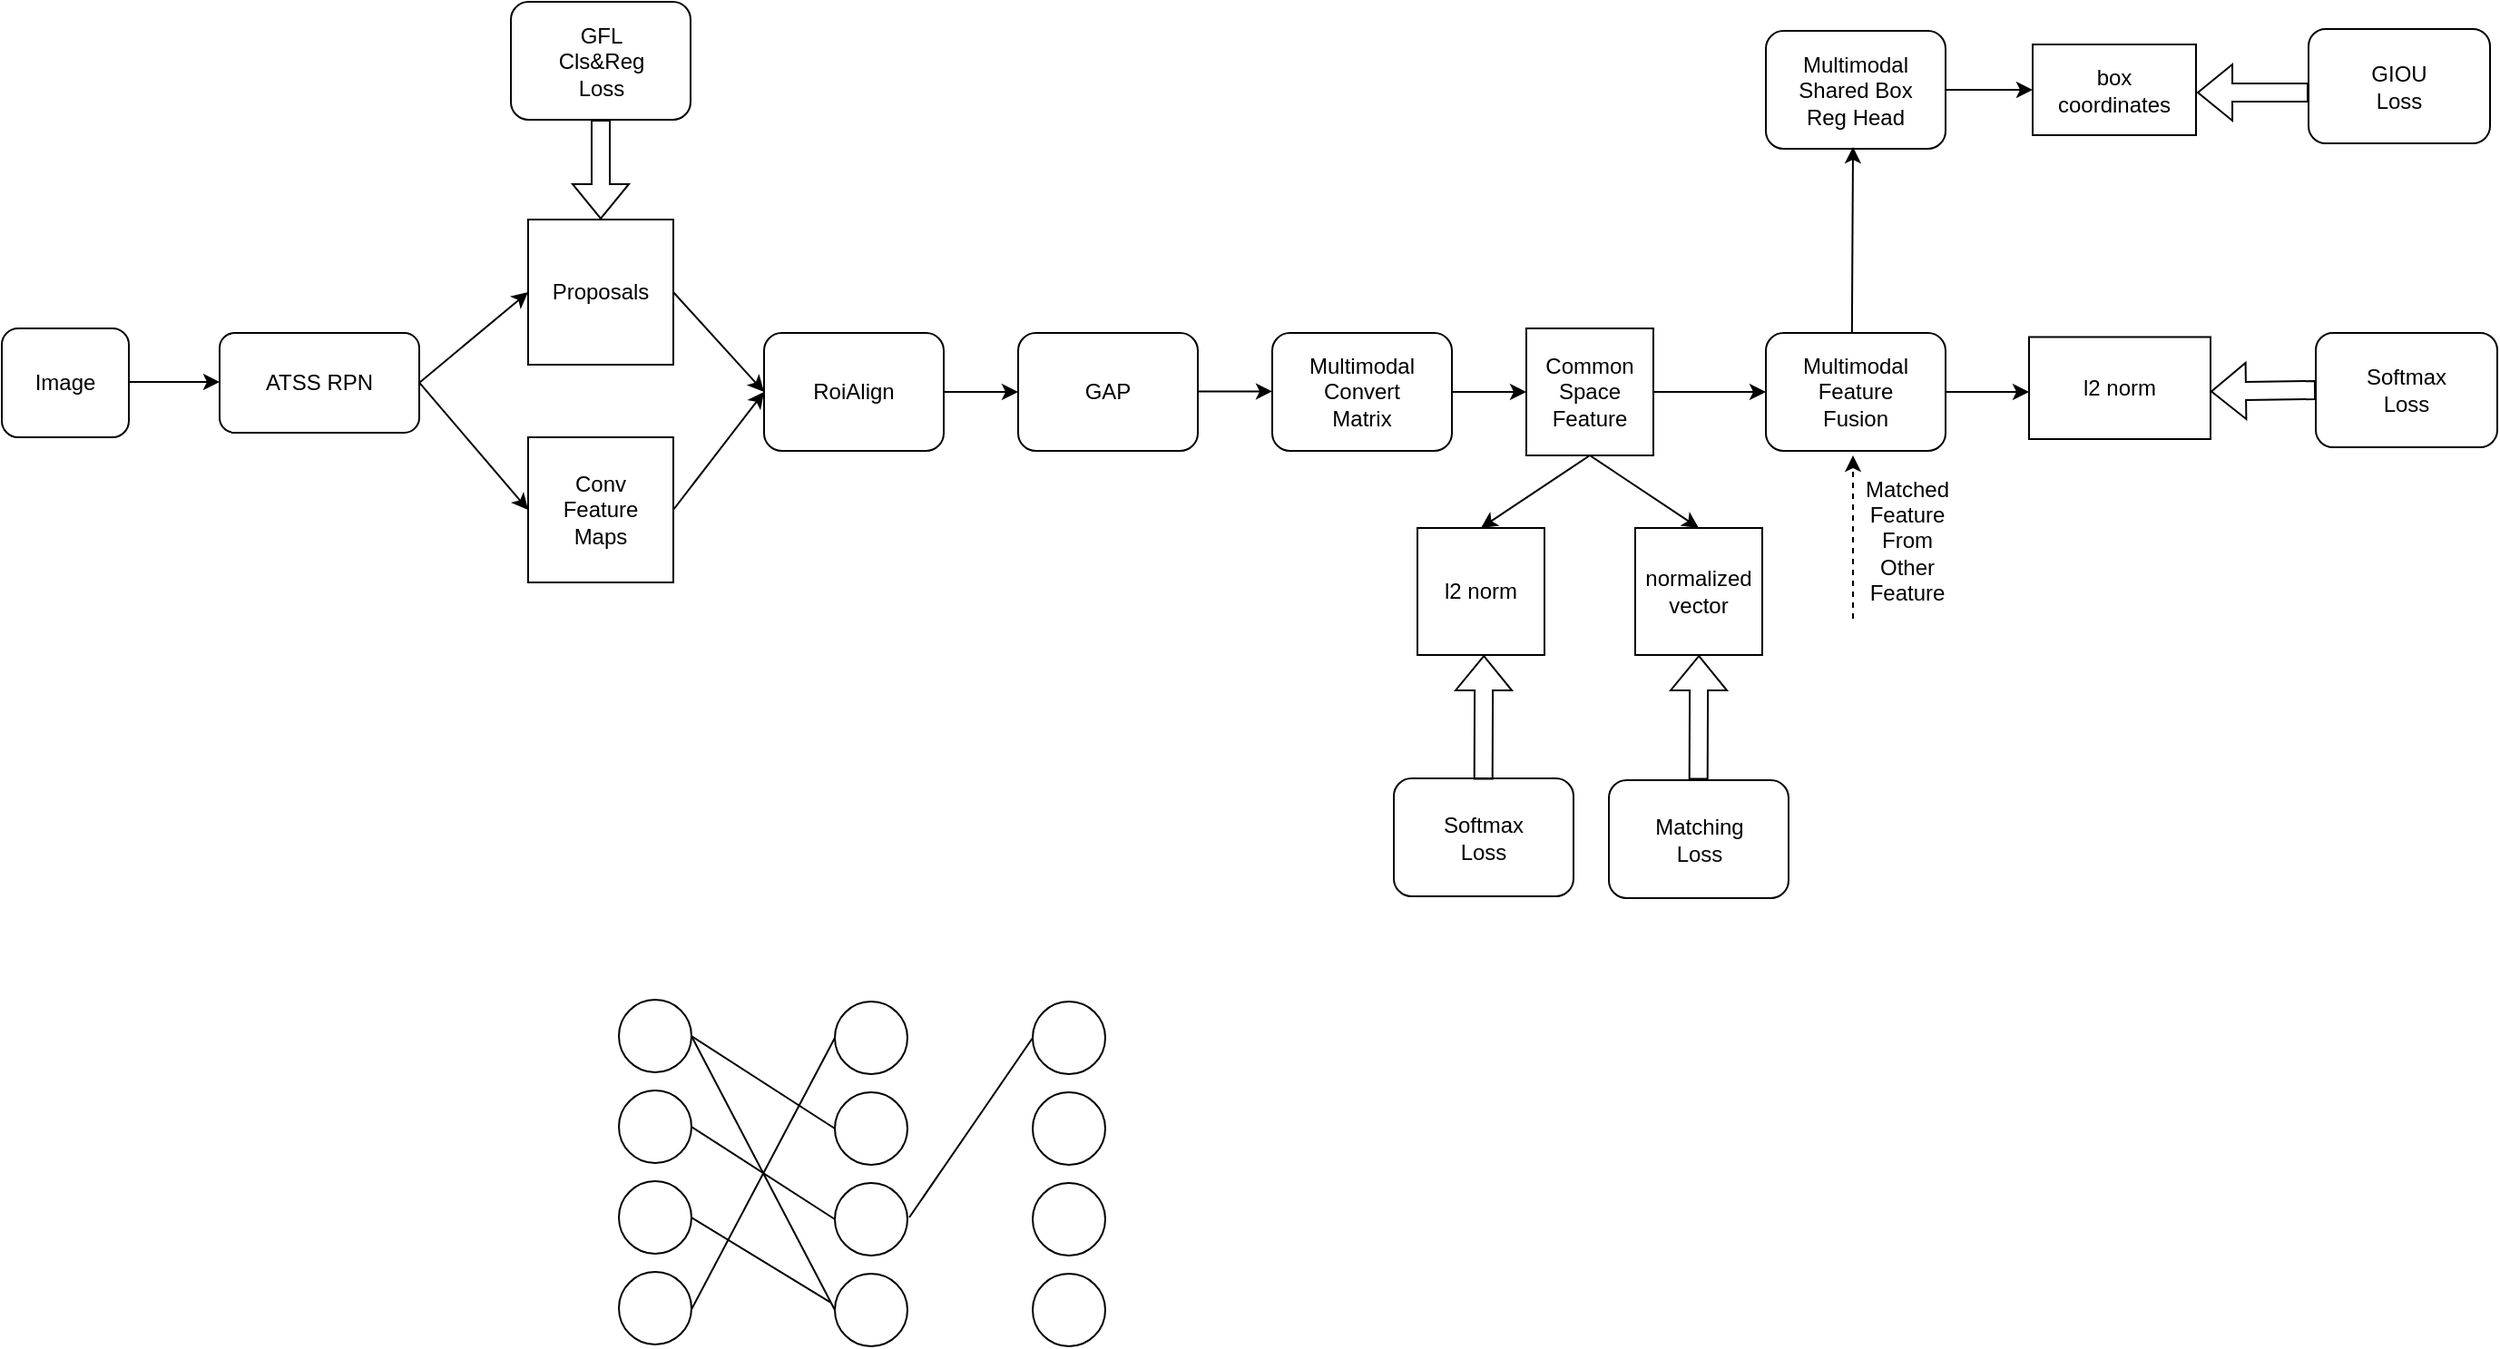 <mxfile version="23.1.1" type="github">
  <diagram name="第 1 页" id="wcXFdS2mSCeuYjx8Xm_4">
    <mxGraphModel dx="519" dy="322" grid="1" gridSize="10" guides="1" tooltips="1" connect="1" arrows="1" fold="1" page="1" pageScale="1" pageWidth="827" pageHeight="1169" math="0" shadow="0">
      <root>
        <mxCell id="0" />
        <mxCell id="1" parent="0" />
        <mxCell id="dMKvnlfOrxEBAoyZr1T4-1" value="Image" style="rounded=1;whiteSpace=wrap;html=1;" vertex="1" parent="1">
          <mxGeometry x="60" y="350" width="70" height="60" as="geometry" />
        </mxCell>
        <mxCell id="dMKvnlfOrxEBAoyZr1T4-2" value="" style="endArrow=classic;html=1;rounded=0;" edge="1" parent="1">
          <mxGeometry width="50" height="50" relative="1" as="geometry">
            <mxPoint x="130" y="379.5" as="sourcePoint" />
            <mxPoint x="180" y="379.5" as="targetPoint" />
          </mxGeometry>
        </mxCell>
        <mxCell id="dMKvnlfOrxEBAoyZr1T4-3" value="ATSS RPN" style="rounded=1;whiteSpace=wrap;html=1;" vertex="1" parent="1">
          <mxGeometry x="180" y="352.5" width="110" height="55" as="geometry" />
        </mxCell>
        <mxCell id="dMKvnlfOrxEBAoyZr1T4-5" value="" style="endArrow=classic;html=1;rounded=0;entryX=0;entryY=0.5;entryDx=0;entryDy=0;" edge="1" parent="1" target="dMKvnlfOrxEBAoyZr1T4-8">
          <mxGeometry width="50" height="50" relative="1" as="geometry">
            <mxPoint x="290" y="379.8" as="sourcePoint" />
            <mxPoint x="340" y="379.8" as="targetPoint" />
          </mxGeometry>
        </mxCell>
        <mxCell id="dMKvnlfOrxEBAoyZr1T4-20" style="edgeStyle=orthogonalEdgeStyle;rounded=0;orthogonalLoop=1;jettySize=auto;html=1;exitX=1;exitY=0.5;exitDx=0;exitDy=0;entryX=0;entryY=0.5;entryDx=0;entryDy=0;" edge="1" parent="1" source="dMKvnlfOrxEBAoyZr1T4-7" target="dMKvnlfOrxEBAoyZr1T4-19">
          <mxGeometry relative="1" as="geometry" />
        </mxCell>
        <mxCell id="dMKvnlfOrxEBAoyZr1T4-7" value="RoiAlign" style="rounded=1;whiteSpace=wrap;html=1;" vertex="1" parent="1">
          <mxGeometry x="480" y="352.5" width="99" height="65" as="geometry" />
        </mxCell>
        <mxCell id="dMKvnlfOrxEBAoyZr1T4-8" value="Conv &lt;br&gt;Feature&lt;br&gt;Maps" style="whiteSpace=wrap;html=1;aspect=fixed;" vertex="1" parent="1">
          <mxGeometry x="350" y="410" width="80" height="80" as="geometry" />
        </mxCell>
        <mxCell id="dMKvnlfOrxEBAoyZr1T4-9" value="Proposals" style="whiteSpace=wrap;html=1;aspect=fixed;" vertex="1" parent="1">
          <mxGeometry x="350" y="290" width="80" height="80" as="geometry" />
        </mxCell>
        <mxCell id="dMKvnlfOrxEBAoyZr1T4-10" value="" style="endArrow=classic;html=1;rounded=0;entryX=0;entryY=0.5;entryDx=0;entryDy=0;exitX=1;exitY=0.5;exitDx=0;exitDy=0;" edge="1" parent="1" source="dMKvnlfOrxEBAoyZr1T4-3" target="dMKvnlfOrxEBAoyZr1T4-9">
          <mxGeometry width="50" height="50" relative="1" as="geometry">
            <mxPoint x="300" y="389.8" as="sourcePoint" />
            <mxPoint x="360" y="460" as="targetPoint" />
          </mxGeometry>
        </mxCell>
        <mxCell id="dMKvnlfOrxEBAoyZr1T4-12" value="" style="endArrow=classic;html=1;rounded=0;entryX=0;entryY=0.5;entryDx=0;entryDy=0;exitX=1;exitY=0.5;exitDx=0;exitDy=0;" edge="1" parent="1" source="dMKvnlfOrxEBAoyZr1T4-9" target="dMKvnlfOrxEBAoyZr1T4-7">
          <mxGeometry width="50" height="50" relative="1" as="geometry">
            <mxPoint x="300" y="390" as="sourcePoint" />
            <mxPoint x="360" y="340" as="targetPoint" />
          </mxGeometry>
        </mxCell>
        <mxCell id="dMKvnlfOrxEBAoyZr1T4-13" value="" style="endArrow=classic;html=1;rounded=0;entryX=0;entryY=0.5;entryDx=0;entryDy=0;exitX=1;exitY=0.5;exitDx=0;exitDy=0;" edge="1" parent="1" source="dMKvnlfOrxEBAoyZr1T4-8" target="dMKvnlfOrxEBAoyZr1T4-7">
          <mxGeometry width="50" height="50" relative="1" as="geometry">
            <mxPoint x="440" y="340" as="sourcePoint" />
            <mxPoint x="487" y="396" as="targetPoint" />
          </mxGeometry>
        </mxCell>
        <mxCell id="dMKvnlfOrxEBAoyZr1T4-14" value="GFL&lt;br&gt;Cls&amp;amp;Reg&lt;br&gt;Loss" style="rounded=1;whiteSpace=wrap;html=1;" vertex="1" parent="1">
          <mxGeometry x="340.5" y="170" width="99" height="65" as="geometry" />
        </mxCell>
        <mxCell id="dMKvnlfOrxEBAoyZr1T4-15" value="" style="shape=flexArrow;endArrow=classic;html=1;rounded=0;entryX=0.5;entryY=0;entryDx=0;entryDy=0;exitX=0.5;exitY=1;exitDx=0;exitDy=0;" edge="1" parent="1" source="dMKvnlfOrxEBAoyZr1T4-14" target="dMKvnlfOrxEBAoyZr1T4-9">
          <mxGeometry width="50" height="50" relative="1" as="geometry">
            <mxPoint x="399.3" y="235" as="sourcePoint" />
            <mxPoint x="399.3" y="280" as="targetPoint" />
          </mxGeometry>
        </mxCell>
        <mxCell id="dMKvnlfOrxEBAoyZr1T4-54" style="edgeStyle=orthogonalEdgeStyle;rounded=0;orthogonalLoop=1;jettySize=auto;html=1;exitX=1;exitY=0.5;exitDx=0;exitDy=0;" edge="1" parent="1" source="dMKvnlfOrxEBAoyZr1T4-16" target="dMKvnlfOrxEBAoyZr1T4-53">
          <mxGeometry relative="1" as="geometry" />
        </mxCell>
        <mxCell id="dMKvnlfOrxEBAoyZr1T4-16" value="Multimodal Shared Box&lt;br&gt;Reg&amp;nbsp;Head" style="rounded=1;whiteSpace=wrap;html=1;" vertex="1" parent="1">
          <mxGeometry x="1032" y="186" width="99" height="65" as="geometry" />
        </mxCell>
        <mxCell id="dMKvnlfOrxEBAoyZr1T4-19" value="GAP" style="rounded=1;whiteSpace=wrap;html=1;" vertex="1" parent="1">
          <mxGeometry x="620" y="352.5" width="99" height="65" as="geometry" />
        </mxCell>
        <mxCell id="dMKvnlfOrxEBAoyZr1T4-25" style="edgeStyle=orthogonalEdgeStyle;rounded=0;orthogonalLoop=1;jettySize=auto;html=1;exitX=1;exitY=0.5;exitDx=0;exitDy=0;" edge="1" parent="1" source="dMKvnlfOrxEBAoyZr1T4-21" target="dMKvnlfOrxEBAoyZr1T4-23">
          <mxGeometry relative="1" as="geometry" />
        </mxCell>
        <mxCell id="dMKvnlfOrxEBAoyZr1T4-21" value="Multimodal&lt;br&gt;Convert&lt;br&gt;Matrix" style="rounded=1;whiteSpace=wrap;html=1;" vertex="1" parent="1">
          <mxGeometry x="760" y="352.5" width="99" height="65" as="geometry" />
        </mxCell>
        <mxCell id="dMKvnlfOrxEBAoyZr1T4-22" style="edgeStyle=orthogonalEdgeStyle;rounded=0;orthogonalLoop=1;jettySize=auto;html=1;exitX=1;exitY=0.5;exitDx=0;exitDy=0;entryX=0;entryY=0.5;entryDx=0;entryDy=0;" edge="1" parent="1">
          <mxGeometry relative="1" as="geometry">
            <mxPoint x="719" y="384.71" as="sourcePoint" />
            <mxPoint x="760" y="384.71" as="targetPoint" />
          </mxGeometry>
        </mxCell>
        <mxCell id="dMKvnlfOrxEBAoyZr1T4-45" style="edgeStyle=orthogonalEdgeStyle;rounded=0;orthogonalLoop=1;jettySize=auto;html=1;exitX=1;exitY=0.5;exitDx=0;exitDy=0;entryX=0;entryY=0.5;entryDx=0;entryDy=0;" edge="1" parent="1" source="dMKvnlfOrxEBAoyZr1T4-23" target="dMKvnlfOrxEBAoyZr1T4-44">
          <mxGeometry relative="1" as="geometry" />
        </mxCell>
        <mxCell id="dMKvnlfOrxEBAoyZr1T4-23" value="Common&lt;br&gt;Space&lt;br&gt;Feature" style="whiteSpace=wrap;html=1;aspect=fixed;" vertex="1" parent="1">
          <mxGeometry x="900" y="350" width="70" height="70" as="geometry" />
        </mxCell>
        <mxCell id="dMKvnlfOrxEBAoyZr1T4-26" value="Matching&lt;br&gt;Loss" style="rounded=1;whiteSpace=wrap;html=1;" vertex="1" parent="1">
          <mxGeometry x="945.5" y="599" width="99" height="65" as="geometry" />
        </mxCell>
        <mxCell id="dMKvnlfOrxEBAoyZr1T4-28" value="" style="endArrow=classic;html=1;rounded=0;exitX=0.479;exitY=0.026;exitDx=0;exitDy=0;exitPerimeter=0;" edge="1" parent="1" source="dMKvnlfOrxEBAoyZr1T4-44">
          <mxGeometry width="50" height="50" relative="1" as="geometry">
            <mxPoint x="1080" y="350" as="sourcePoint" />
            <mxPoint x="1080" y="250" as="targetPoint" />
          </mxGeometry>
        </mxCell>
        <mxCell id="dMKvnlfOrxEBAoyZr1T4-29" value="GIOU&lt;br&gt;Loss" style="rounded=1;whiteSpace=wrap;html=1;" vertex="1" parent="1">
          <mxGeometry x="1331" y="185" width="100" height="63" as="geometry" />
        </mxCell>
        <mxCell id="dMKvnlfOrxEBAoyZr1T4-31" value="" style="shape=flexArrow;endArrow=classic;html=1;rounded=0;entryX=0.5;entryY=0;entryDx=0;entryDy=0;" edge="1" parent="1">
          <mxGeometry width="50" height="50" relative="1" as="geometry">
            <mxPoint x="1331" y="220" as="sourcePoint" />
            <mxPoint x="1269.52" y="220" as="targetPoint" />
          </mxGeometry>
        </mxCell>
        <mxCell id="dMKvnlfOrxEBAoyZr1T4-32" value="Softmax&lt;br&gt;Loss" style="rounded=1;whiteSpace=wrap;html=1;" vertex="1" parent="1">
          <mxGeometry x="1335" y="352.5" width="100" height="63" as="geometry" />
        </mxCell>
        <mxCell id="dMKvnlfOrxEBAoyZr1T4-33" value="" style="shape=flexArrow;endArrow=classic;html=1;rounded=0;entryX=0.5;entryY=0;entryDx=0;entryDy=0;exitX=0;exitY=0.5;exitDx=0;exitDy=0;" edge="1" parent="1" source="dMKvnlfOrxEBAoyZr1T4-32">
          <mxGeometry width="50" height="50" relative="1" as="geometry">
            <mxPoint x="1338.48" y="384.71" as="sourcePoint" />
            <mxPoint x="1277" y="384.71" as="targetPoint" />
          </mxGeometry>
        </mxCell>
        <mxCell id="dMKvnlfOrxEBAoyZr1T4-35" value="l2 norm" style="whiteSpace=wrap;html=1;aspect=fixed;" vertex="1" parent="1">
          <mxGeometry x="840" y="460" width="70" height="70" as="geometry" />
        </mxCell>
        <mxCell id="dMKvnlfOrxEBAoyZr1T4-36" value="normalized&lt;br&gt;vector" style="whiteSpace=wrap;html=1;aspect=fixed;" vertex="1" parent="1">
          <mxGeometry x="960" y="460" width="70" height="70" as="geometry" />
        </mxCell>
        <mxCell id="dMKvnlfOrxEBAoyZr1T4-37" value="" style="endArrow=classic;html=1;rounded=0;entryX=0.5;entryY=0;entryDx=0;entryDy=0;exitX=0.5;exitY=1;exitDx=0;exitDy=0;" edge="1" parent="1" source="dMKvnlfOrxEBAoyZr1T4-23" target="dMKvnlfOrxEBAoyZr1T4-35">
          <mxGeometry width="50" height="50" relative="1" as="geometry">
            <mxPoint x="940" y="630" as="sourcePoint" />
            <mxPoint x="990" y="580" as="targetPoint" />
          </mxGeometry>
        </mxCell>
        <mxCell id="dMKvnlfOrxEBAoyZr1T4-38" value="" style="endArrow=classic;html=1;rounded=0;entryX=0.5;entryY=0;entryDx=0;entryDy=0;exitX=0.5;exitY=1;exitDx=0;exitDy=0;" edge="1" parent="1" source="dMKvnlfOrxEBAoyZr1T4-23" target="dMKvnlfOrxEBAoyZr1T4-36">
          <mxGeometry width="50" height="50" relative="1" as="geometry">
            <mxPoint x="945" y="430" as="sourcePoint" />
            <mxPoint x="885" y="470" as="targetPoint" />
          </mxGeometry>
        </mxCell>
        <mxCell id="dMKvnlfOrxEBAoyZr1T4-39" value="" style="shape=flexArrow;endArrow=classic;html=1;rounded=0;entryX=0.5;entryY=1;entryDx=0;entryDy=0;exitX=0.553;exitY=-0.019;exitDx=0;exitDy=0;exitPerimeter=0;" edge="1" parent="1">
          <mxGeometry width="50" height="50" relative="1" as="geometry">
            <mxPoint x="994.857" y="598.765" as="sourcePoint" />
            <mxPoint x="995.11" y="530" as="targetPoint" />
          </mxGeometry>
        </mxCell>
        <mxCell id="dMKvnlfOrxEBAoyZr1T4-40" value="Softmax&lt;br style=&quot;border-color: var(--border-color);&quot;&gt;Loss" style="rounded=1;whiteSpace=wrap;html=1;" vertex="1" parent="1">
          <mxGeometry x="827" y="598" width="99" height="65" as="geometry" />
        </mxCell>
        <mxCell id="dMKvnlfOrxEBAoyZr1T4-41" value="" style="shape=flexArrow;endArrow=classic;html=1;rounded=0;entryX=0.5;entryY=1;entryDx=0;entryDy=0;exitX=0.553;exitY=-0.019;exitDx=0;exitDy=0;exitPerimeter=0;" edge="1" parent="1">
          <mxGeometry width="50" height="50" relative="1" as="geometry">
            <mxPoint x="876.357" y="598.765" as="sourcePoint" />
            <mxPoint x="876.61" y="530" as="targetPoint" />
          </mxGeometry>
        </mxCell>
        <mxCell id="dMKvnlfOrxEBAoyZr1T4-43" value="" style="endArrow=classic;html=1;rounded=0;entryX=0;entryY=0.5;entryDx=0;entryDy=0;exitX=1;exitY=0.5;exitDx=0;exitDy=0;" edge="1" parent="1" source="dMKvnlfOrxEBAoyZr1T4-44">
          <mxGeometry width="50" height="50" relative="1" as="geometry">
            <mxPoint x="1140" y="390" as="sourcePoint" />
            <mxPoint x="1177" y="385" as="targetPoint" />
          </mxGeometry>
        </mxCell>
        <mxCell id="dMKvnlfOrxEBAoyZr1T4-44" value="Multimodal&lt;br&gt;Feature&lt;br&gt;Fusion" style="rounded=1;whiteSpace=wrap;html=1;" vertex="1" parent="1">
          <mxGeometry x="1032" y="352.5" width="99" height="65" as="geometry" />
        </mxCell>
        <mxCell id="dMKvnlfOrxEBAoyZr1T4-46" value="" style="endArrow=classic;html=1;rounded=0;dashed=1;" edge="1" parent="1">
          <mxGeometry width="50" height="50" relative="1" as="geometry">
            <mxPoint x="1080" y="510" as="sourcePoint" />
            <mxPoint x="1080" y="420" as="targetPoint" />
          </mxGeometry>
        </mxCell>
        <mxCell id="dMKvnlfOrxEBAoyZr1T4-49" value="l2 norm" style="rounded=0;whiteSpace=wrap;html=1;" vertex="1" parent="1">
          <mxGeometry x="1177" y="354.75" width="100" height="56.25" as="geometry" />
        </mxCell>
        <mxCell id="dMKvnlfOrxEBAoyZr1T4-51" value="Matched Feature&lt;br&gt;From&lt;br&gt;Other&lt;br&gt;Feature" style="text;html=1;strokeColor=none;fillColor=none;align=center;verticalAlign=middle;whiteSpace=wrap;rounded=0;" vertex="1" parent="1">
          <mxGeometry x="1080" y="452" width="60" height="30" as="geometry" />
        </mxCell>
        <mxCell id="dMKvnlfOrxEBAoyZr1T4-53" value="box&lt;br&gt;coordinates" style="rounded=0;whiteSpace=wrap;html=1;" vertex="1" parent="1">
          <mxGeometry x="1179" y="193.5" width="90" height="50" as="geometry" />
        </mxCell>
        <mxCell id="dMKvnlfOrxEBAoyZr1T4-98" value="" style="ellipse;whiteSpace=wrap;html=1;aspect=fixed;" vertex="1" parent="1">
          <mxGeometry x="400" y="720" width="40" height="40" as="geometry" />
        </mxCell>
        <mxCell id="dMKvnlfOrxEBAoyZr1T4-99" value="" style="ellipse;whiteSpace=wrap;html=1;aspect=fixed;" vertex="1" parent="1">
          <mxGeometry x="400" y="770" width="40" height="40" as="geometry" />
        </mxCell>
        <mxCell id="dMKvnlfOrxEBAoyZr1T4-100" value="" style="ellipse;whiteSpace=wrap;html=1;aspect=fixed;" vertex="1" parent="1">
          <mxGeometry x="400" y="820" width="40" height="40" as="geometry" />
        </mxCell>
        <mxCell id="dMKvnlfOrxEBAoyZr1T4-101" value="" style="ellipse;whiteSpace=wrap;html=1;aspect=fixed;" vertex="1" parent="1">
          <mxGeometry x="400" y="870" width="40" height="40" as="geometry" />
        </mxCell>
        <mxCell id="dMKvnlfOrxEBAoyZr1T4-103" value="" style="ellipse;whiteSpace=wrap;html=1;aspect=fixed;" vertex="1" parent="1">
          <mxGeometry x="519" y="721" width="40" height="40" as="geometry" />
        </mxCell>
        <mxCell id="dMKvnlfOrxEBAoyZr1T4-104" value="" style="ellipse;whiteSpace=wrap;html=1;aspect=fixed;" vertex="1" parent="1">
          <mxGeometry x="519" y="771" width="40" height="40" as="geometry" />
        </mxCell>
        <mxCell id="dMKvnlfOrxEBAoyZr1T4-105" value="" style="ellipse;whiteSpace=wrap;html=1;aspect=fixed;" vertex="1" parent="1">
          <mxGeometry x="519" y="821" width="40" height="40" as="geometry" />
        </mxCell>
        <mxCell id="dMKvnlfOrxEBAoyZr1T4-106" value="" style="ellipse;whiteSpace=wrap;html=1;aspect=fixed;" vertex="1" parent="1">
          <mxGeometry x="519" y="871" width="40" height="40" as="geometry" />
        </mxCell>
        <mxCell id="dMKvnlfOrxEBAoyZr1T4-107" value="" style="ellipse;whiteSpace=wrap;html=1;aspect=fixed;" vertex="1" parent="1">
          <mxGeometry x="628" y="721" width="40" height="40" as="geometry" />
        </mxCell>
        <mxCell id="dMKvnlfOrxEBAoyZr1T4-108" value="" style="ellipse;whiteSpace=wrap;html=1;aspect=fixed;" vertex="1" parent="1">
          <mxGeometry x="628" y="771" width="40" height="40" as="geometry" />
        </mxCell>
        <mxCell id="dMKvnlfOrxEBAoyZr1T4-109" value="" style="ellipse;whiteSpace=wrap;html=1;aspect=fixed;" vertex="1" parent="1">
          <mxGeometry x="628" y="821" width="40" height="40" as="geometry" />
        </mxCell>
        <mxCell id="dMKvnlfOrxEBAoyZr1T4-110" value="" style="ellipse;whiteSpace=wrap;html=1;aspect=fixed;" vertex="1" parent="1">
          <mxGeometry x="628" y="871" width="40" height="40" as="geometry" />
        </mxCell>
        <mxCell id="dMKvnlfOrxEBAoyZr1T4-111" value="" style="endArrow=none;html=1;rounded=0;entryX=1;entryY=0.5;entryDx=0;entryDy=0;exitX=0;exitY=0.5;exitDx=0;exitDy=0;" edge="1" parent="1" source="dMKvnlfOrxEBAoyZr1T4-104" target="dMKvnlfOrxEBAoyZr1T4-98">
          <mxGeometry width="50" height="50" relative="1" as="geometry">
            <mxPoint x="600" y="830" as="sourcePoint" />
            <mxPoint x="650" y="780" as="targetPoint" />
          </mxGeometry>
        </mxCell>
        <mxCell id="dMKvnlfOrxEBAoyZr1T4-112" value="" style="endArrow=none;html=1;rounded=0;entryX=1;entryY=0.5;entryDx=0;entryDy=0;exitX=0;exitY=0.5;exitDx=0;exitDy=0;" edge="1" parent="1" source="dMKvnlfOrxEBAoyZr1T4-106" target="dMKvnlfOrxEBAoyZr1T4-98">
          <mxGeometry width="50" height="50" relative="1" as="geometry">
            <mxPoint x="529" y="801" as="sourcePoint" />
            <mxPoint x="450" y="750" as="targetPoint" />
          </mxGeometry>
        </mxCell>
        <mxCell id="dMKvnlfOrxEBAoyZr1T4-113" value="" style="endArrow=none;html=1;rounded=0;entryX=1;entryY=0.5;entryDx=0;entryDy=0;exitX=0;exitY=0.5;exitDx=0;exitDy=0;" edge="1" parent="1" source="dMKvnlfOrxEBAoyZr1T4-105" target="dMKvnlfOrxEBAoyZr1T4-99">
          <mxGeometry width="50" height="50" relative="1" as="geometry">
            <mxPoint x="529" y="801" as="sourcePoint" />
            <mxPoint x="450" y="750" as="targetPoint" />
          </mxGeometry>
        </mxCell>
        <mxCell id="dMKvnlfOrxEBAoyZr1T4-114" value="" style="endArrow=none;html=1;rounded=0;exitX=-0.065;exitY=0.392;exitDx=0;exitDy=0;exitPerimeter=0;entryX=1;entryY=0.5;entryDx=0;entryDy=0;" edge="1" parent="1" source="dMKvnlfOrxEBAoyZr1T4-106" target="dMKvnlfOrxEBAoyZr1T4-100">
          <mxGeometry width="50" height="50" relative="1" as="geometry">
            <mxPoint x="529" y="851" as="sourcePoint" />
            <mxPoint x="440" y="790" as="targetPoint" />
          </mxGeometry>
        </mxCell>
        <mxCell id="dMKvnlfOrxEBAoyZr1T4-115" value="" style="endArrow=none;html=1;rounded=0;exitX=0.999;exitY=0.519;exitDx=0;exitDy=0;exitPerimeter=0;entryX=0;entryY=0.5;entryDx=0;entryDy=0;" edge="1" parent="1" source="dMKvnlfOrxEBAoyZr1T4-101" target="dMKvnlfOrxEBAoyZr1T4-103">
          <mxGeometry width="50" height="50" relative="1" as="geometry">
            <mxPoint x="550" y="860" as="sourcePoint" />
            <mxPoint x="600" y="810" as="targetPoint" />
          </mxGeometry>
        </mxCell>
        <mxCell id="dMKvnlfOrxEBAoyZr1T4-117" value="" style="endArrow=none;html=1;rounded=0;entryX=0;entryY=0.5;entryDx=0;entryDy=0;" edge="1" parent="1" target="dMKvnlfOrxEBAoyZr1T4-107">
          <mxGeometry width="50" height="50" relative="1" as="geometry">
            <mxPoint x="560" y="840" as="sourcePoint" />
            <mxPoint x="529" y="751" as="targetPoint" />
          </mxGeometry>
        </mxCell>
      </root>
    </mxGraphModel>
  </diagram>
</mxfile>
